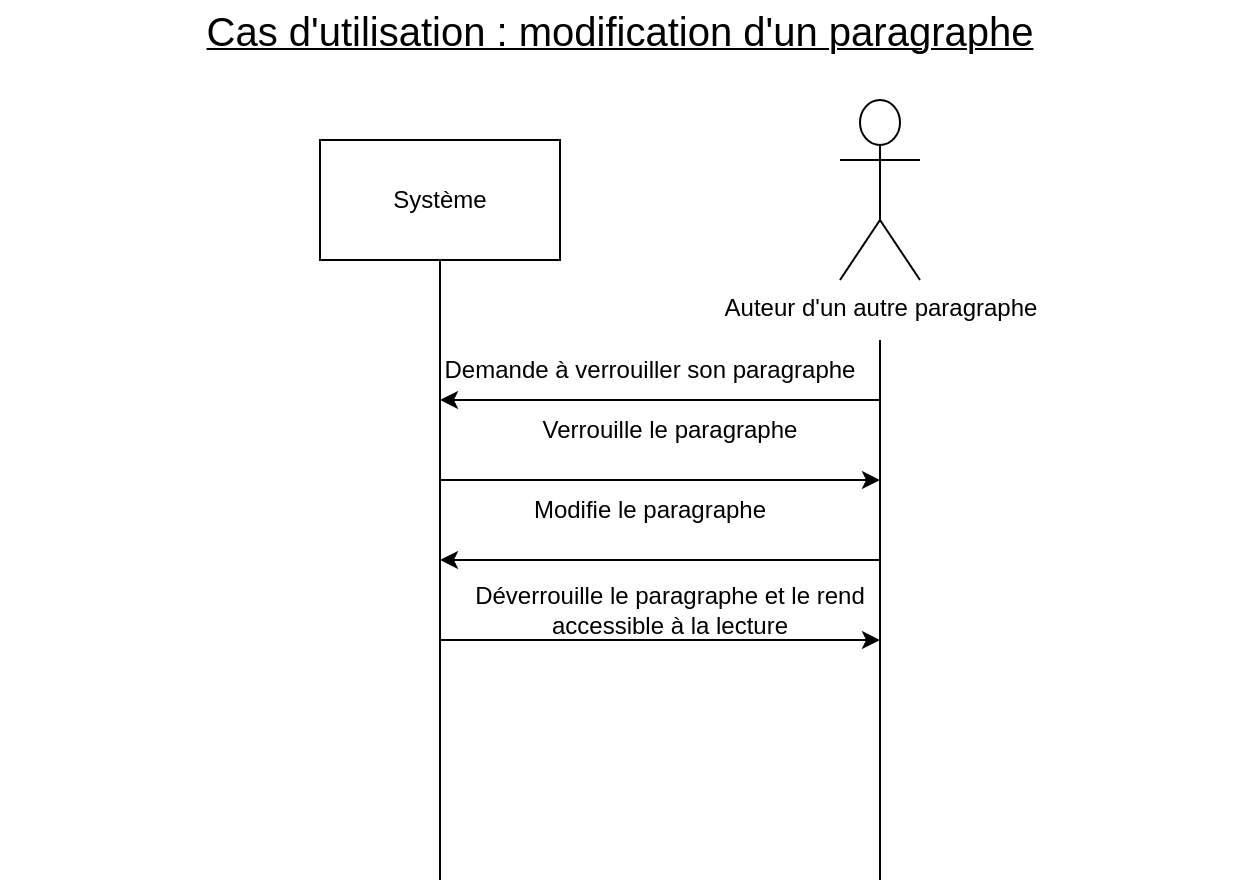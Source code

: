 <mxfile version="17.4.5" type="device"><diagram id="FfS-XMiMOEyZ5vXVlg4D" name="Page-1"><mxGraphModel dx="979" dy="566" grid="1" gridSize="10" guides="1" tooltips="1" connect="1" arrows="1" fold="1" page="1" pageScale="1" pageWidth="827" pageHeight="1169" math="0" shadow="0"><root><mxCell id="0"/><mxCell id="1" parent="0"/><mxCell id="I8ygQ7JRQ31CG6cJrPKt-2" value="Système" style="rounded=0;whiteSpace=wrap;html=1;" vertex="1" parent="1"><mxGeometry x="264" y="70" width="120" height="60" as="geometry"/></mxCell><mxCell id="I8ygQ7JRQ31CG6cJrPKt-3" value="Auteur d'un autre paragraphe&lt;br&gt;" style="shape=umlActor;verticalLabelPosition=bottom;verticalAlign=top;html=1;outlineConnect=0;" vertex="1" parent="1"><mxGeometry x="524" y="50" width="40" height="90" as="geometry"/></mxCell><mxCell id="I8ygQ7JRQ31CG6cJrPKt-4" value="" style="endArrow=none;html=1;rounded=0;entryX=0.5;entryY=1;entryDx=0;entryDy=0;" edge="1" parent="1" target="I8ygQ7JRQ31CG6cJrPKt-2"><mxGeometry width="50" height="50" relative="1" as="geometry"><mxPoint x="324" y="440" as="sourcePoint"/><mxPoint x="364" y="270" as="targetPoint"/></mxGeometry></mxCell><mxCell id="I8ygQ7JRQ31CG6cJrPKt-6" value="" style="endArrow=none;html=1;rounded=0;" edge="1" parent="1"><mxGeometry width="50" height="50" relative="1" as="geometry"><mxPoint x="544" y="440" as="sourcePoint"/><mxPoint x="544" y="170" as="targetPoint"/></mxGeometry></mxCell><mxCell id="I8ygQ7JRQ31CG6cJrPKt-13" value="" style="endArrow=classic;html=1;rounded=0;" edge="1" parent="1"><mxGeometry width="50" height="50" relative="1" as="geometry"><mxPoint x="544" y="200" as="sourcePoint"/><mxPoint x="324" y="200" as="targetPoint"/></mxGeometry></mxCell><mxCell id="I8ygQ7JRQ31CG6cJrPKt-14" value="Demande à verrouiller son paragraphe" style="text;html=1;strokeColor=none;fillColor=none;align=center;verticalAlign=middle;whiteSpace=wrap;rounded=0;" vertex="1" parent="1"><mxGeometry x="324" y="170" width="210" height="30" as="geometry"/></mxCell><mxCell id="I8ygQ7JRQ31CG6cJrPKt-15" value="" style="endArrow=classic;html=1;rounded=0;" edge="1" parent="1"><mxGeometry width="50" height="50" relative="1" as="geometry"><mxPoint x="324" y="240" as="sourcePoint"/><mxPoint x="544" y="240" as="targetPoint"/></mxGeometry></mxCell><mxCell id="I8ygQ7JRQ31CG6cJrPKt-16" value="Verrouille le paragraphe" style="text;html=1;strokeColor=none;fillColor=none;align=center;verticalAlign=middle;whiteSpace=wrap;rounded=0;" vertex="1" parent="1"><mxGeometry x="364" y="200" width="150" height="30" as="geometry"/></mxCell><mxCell id="I8ygQ7JRQ31CG6cJrPKt-17" value="" style="endArrow=classic;html=1;rounded=0;" edge="1" parent="1"><mxGeometry width="50" height="50" relative="1" as="geometry"><mxPoint x="544" y="280" as="sourcePoint"/><mxPoint x="324" y="280" as="targetPoint"/></mxGeometry></mxCell><mxCell id="I8ygQ7JRQ31CG6cJrPKt-18" value="Modifie le paragraphe" style="text;html=1;strokeColor=none;fillColor=none;align=center;verticalAlign=middle;whiteSpace=wrap;rounded=0;" vertex="1" parent="1"><mxGeometry x="349" y="240" width="160" height="30" as="geometry"/></mxCell><mxCell id="I8ygQ7JRQ31CG6cJrPKt-19" value="" style="endArrow=classic;html=1;rounded=0;" edge="1" parent="1"><mxGeometry width="50" height="50" relative="1" as="geometry"><mxPoint x="324" y="320" as="sourcePoint"/><mxPoint x="544" y="320" as="targetPoint"/></mxGeometry></mxCell><mxCell id="I8ygQ7JRQ31CG6cJrPKt-20" value="Déverrouille le paragraphe et le rend accessible à la lecture" style="text;html=1;strokeColor=none;fillColor=none;align=center;verticalAlign=middle;whiteSpace=wrap;rounded=0;" vertex="1" parent="1"><mxGeometry x="339" y="290" width="200" height="30" as="geometry"/></mxCell><mxCell id="I8ygQ7JRQ31CG6cJrPKt-21" value="&lt;u&gt;&lt;font style=&quot;font-size: 20px&quot;&gt;Cas d'utilisation : modification d'un paragraphe&lt;/font&gt;&lt;/u&gt;" style="text;html=1;strokeColor=none;fillColor=none;align=center;verticalAlign=middle;whiteSpace=wrap;rounded=0;" vertex="1" parent="1"><mxGeometry x="104" width="620" height="30" as="geometry"/></mxCell></root></mxGraphModel></diagram></mxfile>